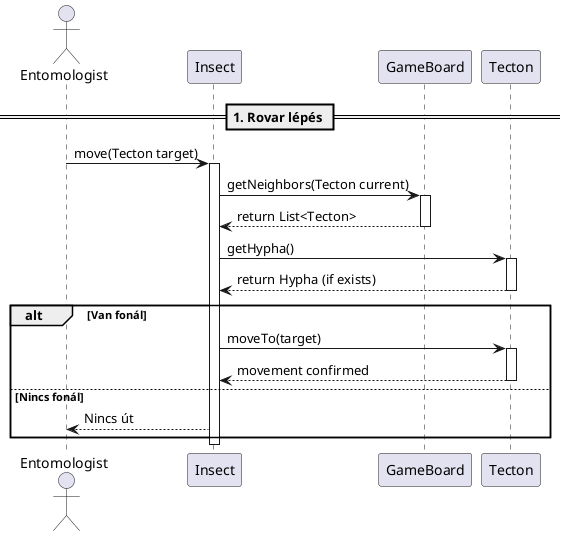 @startuml

== 1. Rovar lépés ==
actor Entomologist
participant Insect
participant GameBoard
participant Tecton

Entomologist -> Insect: move(Tecton target)
activate Insect

Insect -> GameBoard: getNeighbors(Tecton current)
activate GameBoard
GameBoard --> Insect: return List<Tecton>
deactivate GameBoard

Insect -> Tecton: getHypha()
activate Tecton
Tecton --> Insect: return Hypha (if exists)
deactivate Tecton

alt Van fonál
    Insect -> Tecton: moveTo(target)
    activate Tecton
    Tecton --> Insect: movement confirmed
    deactivate Tecton
else Nincs fonál
    Insect --> Entomologist: Nincs út
end

deactivate Insect

@enduml

